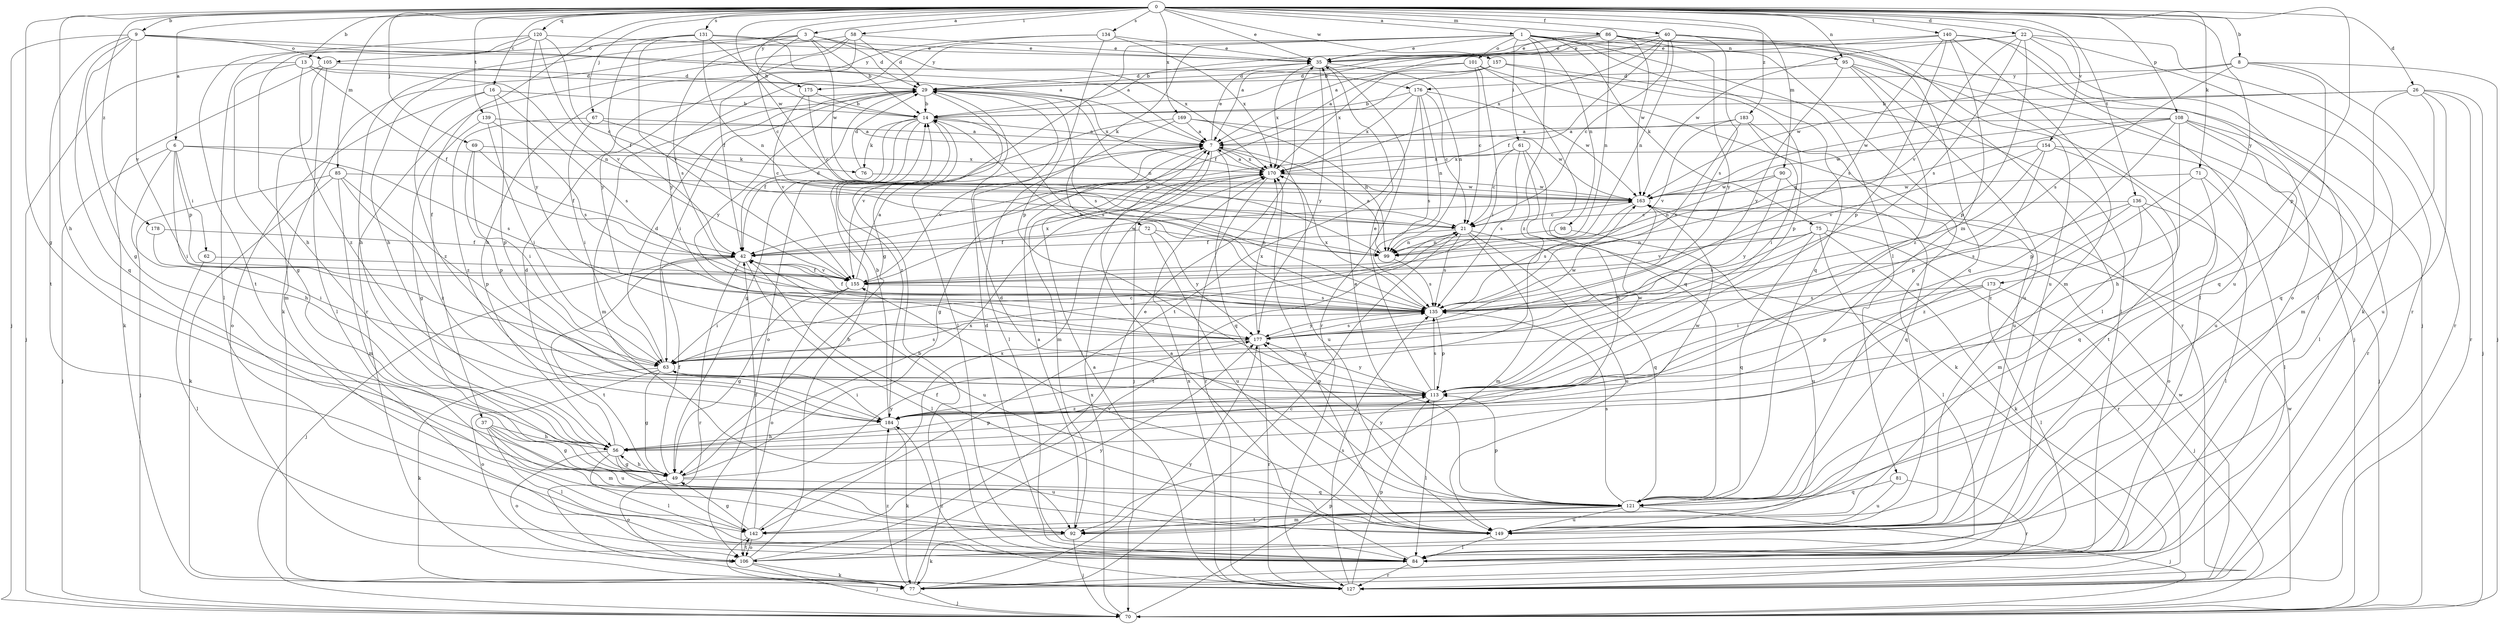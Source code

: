 strict digraph  {
0;
1;
3;
6;
7;
8;
9;
13;
14;
16;
21;
22;
26;
29;
35;
37;
40;
42;
49;
56;
58;
61;
62;
63;
67;
69;
70;
71;
72;
75;
76;
77;
81;
84;
85;
86;
90;
92;
95;
98;
99;
101;
105;
106;
108;
113;
120;
121;
127;
131;
134;
135;
136;
139;
140;
142;
149;
154;
155;
157;
163;
169;
170;
173;
175;
176;
177;
178;
183;
184;
0 -> 1  [label=a];
0 -> 3  [label=a];
0 -> 6  [label=a];
0 -> 8  [label=b];
0 -> 9  [label=b];
0 -> 13  [label=b];
0 -> 16  [label=c];
0 -> 22  [label=d];
0 -> 26  [label=d];
0 -> 35  [label=e];
0 -> 37  [label=f];
0 -> 40  [label=f];
0 -> 49  [label=g];
0 -> 56  [label=h];
0 -> 58  [label=i];
0 -> 67  [label=j];
0 -> 69  [label=j];
0 -> 71  [label=k];
0 -> 85  [label=m];
0 -> 86  [label=m];
0 -> 90  [label=m];
0 -> 95  [label=n];
0 -> 108  [label=p];
0 -> 113  [label=p];
0 -> 120  [label=q];
0 -> 131  [label=s];
0 -> 134  [label=s];
0 -> 136  [label=t];
0 -> 139  [label=t];
0 -> 140  [label=t];
0 -> 154  [label=v];
0 -> 157  [label=w];
0 -> 163  [label=w];
0 -> 169  [label=x];
0 -> 173  [label=y];
0 -> 175  [label=y];
0 -> 178  [label=z];
0 -> 183  [label=z];
1 -> 35  [label=e];
1 -> 49  [label=g];
1 -> 61  [label=i];
1 -> 72  [label=k];
1 -> 75  [label=k];
1 -> 81  [label=l];
1 -> 95  [label=n];
1 -> 98  [label=n];
1 -> 101  [label=o];
1 -> 121  [label=q];
1 -> 149  [label=u];
1 -> 175  [label=y];
1 -> 184  [label=z];
3 -> 14  [label=b];
3 -> 21  [label=c];
3 -> 29  [label=d];
3 -> 56  [label=h];
3 -> 105  [label=o];
3 -> 135  [label=s];
3 -> 163  [label=w];
3 -> 170  [label=x];
6 -> 56  [label=h];
6 -> 62  [label=i];
6 -> 63  [label=i];
6 -> 70  [label=j];
6 -> 76  [label=k];
6 -> 135  [label=s];
6 -> 155  [label=p];
7 -> 35  [label=e];
7 -> 49  [label=g];
7 -> 70  [label=j];
7 -> 92  [label=m];
7 -> 121  [label=q];
7 -> 149  [label=u];
7 -> 155  [label=v];
7 -> 170  [label=x];
8 -> 70  [label=j];
8 -> 121  [label=q];
8 -> 127  [label=r];
8 -> 135  [label=s];
8 -> 163  [label=w];
8 -> 176  [label=y];
9 -> 7  [label=a];
9 -> 49  [label=g];
9 -> 70  [label=j];
9 -> 105  [label=o];
9 -> 121  [label=q];
9 -> 142  [label=t];
9 -> 155  [label=v];
9 -> 176  [label=y];
13 -> 29  [label=d];
13 -> 42  [label=f];
13 -> 49  [label=g];
13 -> 70  [label=j];
13 -> 99  [label=n];
13 -> 184  [label=z];
14 -> 7  [label=a];
14 -> 42  [label=f];
14 -> 49  [label=g];
14 -> 76  [label=k];
14 -> 106  [label=o];
14 -> 135  [label=s];
14 -> 184  [label=z];
16 -> 14  [label=b];
16 -> 106  [label=o];
16 -> 113  [label=p];
16 -> 135  [label=s];
16 -> 184  [label=z];
21 -> 42  [label=f];
21 -> 92  [label=m];
21 -> 99  [label=n];
21 -> 121  [label=q];
21 -> 135  [label=s];
21 -> 142  [label=t];
21 -> 149  [label=u];
22 -> 35  [label=e];
22 -> 77  [label=k];
22 -> 84  [label=l];
22 -> 113  [label=p];
22 -> 127  [label=r];
22 -> 135  [label=s];
22 -> 155  [label=v];
22 -> 163  [label=w];
26 -> 14  [label=b];
26 -> 70  [label=j];
26 -> 92  [label=m];
26 -> 121  [label=q];
26 -> 127  [label=r];
26 -> 149  [label=u];
26 -> 163  [label=w];
29 -> 14  [label=b];
29 -> 63  [label=i];
29 -> 84  [label=l];
29 -> 92  [label=m];
29 -> 99  [label=n];
29 -> 135  [label=s];
29 -> 170  [label=x];
29 -> 177  [label=y];
35 -> 29  [label=d];
35 -> 99  [label=n];
35 -> 127  [label=r];
35 -> 170  [label=x];
35 -> 177  [label=y];
37 -> 49  [label=g];
37 -> 56  [label=h];
37 -> 84  [label=l];
37 -> 92  [label=m];
37 -> 149  [label=u];
40 -> 7  [label=a];
40 -> 21  [label=c];
40 -> 35  [label=e];
40 -> 42  [label=f];
40 -> 99  [label=n];
40 -> 121  [label=q];
40 -> 135  [label=s];
40 -> 149  [label=u];
40 -> 170  [label=x];
42 -> 29  [label=d];
42 -> 70  [label=j];
42 -> 84  [label=l];
42 -> 127  [label=r];
42 -> 142  [label=t];
42 -> 149  [label=u];
42 -> 155  [label=v];
42 -> 163  [label=w];
49 -> 42  [label=f];
49 -> 56  [label=h];
49 -> 106  [label=o];
49 -> 121  [label=q];
49 -> 170  [label=x];
49 -> 177  [label=y];
56 -> 29  [label=d];
56 -> 49  [label=g];
56 -> 84  [label=l];
56 -> 106  [label=o];
56 -> 113  [label=p];
56 -> 149  [label=u];
56 -> 163  [label=w];
58 -> 29  [label=d];
58 -> 35  [label=e];
58 -> 42  [label=f];
58 -> 77  [label=k];
58 -> 127  [label=r];
58 -> 177  [label=y];
61 -> 21  [label=c];
61 -> 56  [label=h];
61 -> 77  [label=k];
61 -> 135  [label=s];
61 -> 170  [label=x];
62 -> 84  [label=l];
62 -> 155  [label=v];
63 -> 21  [label=c];
63 -> 29  [label=d];
63 -> 49  [label=g];
63 -> 77  [label=k];
63 -> 106  [label=o];
63 -> 113  [label=p];
63 -> 135  [label=s];
67 -> 7  [label=a];
67 -> 21  [label=c];
67 -> 63  [label=i];
67 -> 184  [label=z];
69 -> 42  [label=f];
69 -> 63  [label=i];
69 -> 113  [label=p];
69 -> 170  [label=x];
70 -> 113  [label=p];
70 -> 163  [label=w];
70 -> 170  [label=x];
71 -> 84  [label=l];
71 -> 121  [label=q];
71 -> 163  [label=w];
71 -> 184  [label=z];
72 -> 42  [label=f];
72 -> 99  [label=n];
72 -> 149  [label=u];
72 -> 177  [label=y];
75 -> 77  [label=k];
75 -> 84  [label=l];
75 -> 99  [label=n];
75 -> 121  [label=q];
75 -> 127  [label=r];
75 -> 135  [label=s];
75 -> 155  [label=v];
76 -> 29  [label=d];
76 -> 163  [label=w];
77 -> 14  [label=b];
77 -> 21  [label=c];
77 -> 70  [label=j];
77 -> 177  [label=y];
77 -> 184  [label=z];
81 -> 121  [label=q];
81 -> 127  [label=r];
81 -> 149  [label=u];
84 -> 7  [label=a];
84 -> 29  [label=d];
84 -> 127  [label=r];
85 -> 70  [label=j];
85 -> 77  [label=k];
85 -> 92  [label=m];
85 -> 113  [label=p];
85 -> 163  [label=w];
85 -> 184  [label=z];
86 -> 7  [label=a];
86 -> 14  [label=b];
86 -> 35  [label=e];
86 -> 70  [label=j];
86 -> 84  [label=l];
86 -> 99  [label=n];
86 -> 163  [label=w];
86 -> 177  [label=y];
90 -> 99  [label=n];
90 -> 121  [label=q];
90 -> 163  [label=w];
90 -> 177  [label=y];
92 -> 7  [label=a];
92 -> 70  [label=j];
92 -> 77  [label=k];
95 -> 29  [label=d];
95 -> 70  [label=j];
95 -> 84  [label=l];
95 -> 149  [label=u];
95 -> 177  [label=y];
95 -> 184  [label=z];
98 -> 99  [label=n];
98 -> 149  [label=u];
99 -> 7  [label=a];
99 -> 135  [label=s];
101 -> 21  [label=c];
101 -> 29  [label=d];
101 -> 63  [label=i];
101 -> 121  [label=q];
101 -> 127  [label=r];
101 -> 170  [label=x];
105 -> 29  [label=d];
105 -> 77  [label=k];
105 -> 84  [label=l];
105 -> 92  [label=m];
106 -> 14  [label=b];
106 -> 35  [label=e];
106 -> 70  [label=j];
106 -> 77  [label=k];
106 -> 142  [label=t];
106 -> 177  [label=y];
108 -> 7  [label=a];
108 -> 56  [label=h];
108 -> 84  [label=l];
108 -> 99  [label=n];
108 -> 113  [label=p];
108 -> 127  [label=r];
108 -> 149  [label=u];
108 -> 163  [label=w];
113 -> 35  [label=e];
113 -> 84  [label=l];
113 -> 135  [label=s];
113 -> 163  [label=w];
113 -> 177  [label=y];
113 -> 184  [label=z];
120 -> 21  [label=c];
120 -> 35  [label=e];
120 -> 56  [label=h];
120 -> 84  [label=l];
120 -> 142  [label=t];
120 -> 155  [label=v];
120 -> 177  [label=y];
121 -> 29  [label=d];
121 -> 35  [label=e];
121 -> 70  [label=j];
121 -> 92  [label=m];
121 -> 113  [label=p];
121 -> 135  [label=s];
121 -> 142  [label=t];
121 -> 149  [label=u];
121 -> 177  [label=y];
127 -> 7  [label=a];
127 -> 113  [label=p];
127 -> 135  [label=s];
127 -> 163  [label=w];
127 -> 170  [label=x];
127 -> 184  [label=z];
131 -> 7  [label=a];
131 -> 14  [label=b];
131 -> 35  [label=e];
131 -> 42  [label=f];
131 -> 56  [label=h];
131 -> 99  [label=n];
131 -> 155  [label=v];
134 -> 35  [label=e];
134 -> 56  [label=h];
134 -> 113  [label=p];
134 -> 170  [label=x];
134 -> 177  [label=y];
135 -> 14  [label=b];
135 -> 42  [label=f];
135 -> 113  [label=p];
135 -> 170  [label=x];
135 -> 177  [label=y];
136 -> 21  [label=c];
136 -> 84  [label=l];
136 -> 92  [label=m];
136 -> 106  [label=o];
136 -> 135  [label=s];
136 -> 184  [label=z];
139 -> 7  [label=a];
139 -> 49  [label=g];
139 -> 63  [label=i];
139 -> 135  [label=s];
140 -> 14  [label=b];
140 -> 35  [label=e];
140 -> 92  [label=m];
140 -> 106  [label=o];
140 -> 113  [label=p];
140 -> 135  [label=s];
140 -> 149  [label=u];
140 -> 184  [label=z];
142 -> 42  [label=f];
142 -> 49  [label=g];
142 -> 77  [label=k];
142 -> 106  [label=o];
142 -> 170  [label=x];
149 -> 42  [label=f];
149 -> 84  [label=l];
149 -> 155  [label=v];
149 -> 170  [label=x];
154 -> 70  [label=j];
154 -> 113  [label=p];
154 -> 135  [label=s];
154 -> 142  [label=t];
154 -> 155  [label=v];
154 -> 170  [label=x];
155 -> 7  [label=a];
155 -> 42  [label=f];
155 -> 49  [label=g];
155 -> 63  [label=i];
155 -> 106  [label=o];
155 -> 135  [label=s];
155 -> 170  [label=x];
157 -> 7  [label=a];
157 -> 29  [label=d];
157 -> 42  [label=f];
157 -> 84  [label=l];
157 -> 113  [label=p];
163 -> 21  [label=c];
163 -> 135  [label=s];
169 -> 7  [label=a];
169 -> 84  [label=l];
169 -> 99  [label=n];
169 -> 155  [label=v];
169 -> 163  [label=w];
170 -> 7  [label=a];
170 -> 127  [label=r];
170 -> 163  [label=w];
173 -> 63  [label=i];
173 -> 70  [label=j];
173 -> 84  [label=l];
173 -> 113  [label=p];
173 -> 135  [label=s];
175 -> 14  [label=b];
175 -> 21  [label=c];
175 -> 155  [label=v];
176 -> 14  [label=b];
176 -> 21  [label=c];
176 -> 99  [label=n];
176 -> 135  [label=s];
176 -> 142  [label=t];
176 -> 163  [label=w];
176 -> 170  [label=x];
177 -> 63  [label=i];
177 -> 127  [label=r];
177 -> 135  [label=s];
177 -> 163  [label=w];
177 -> 170  [label=x];
178 -> 42  [label=f];
178 -> 63  [label=i];
183 -> 7  [label=a];
183 -> 63  [label=i];
183 -> 135  [label=s];
183 -> 149  [label=u];
183 -> 155  [label=v];
184 -> 14  [label=b];
184 -> 56  [label=h];
184 -> 63  [label=i];
184 -> 77  [label=k];
}
